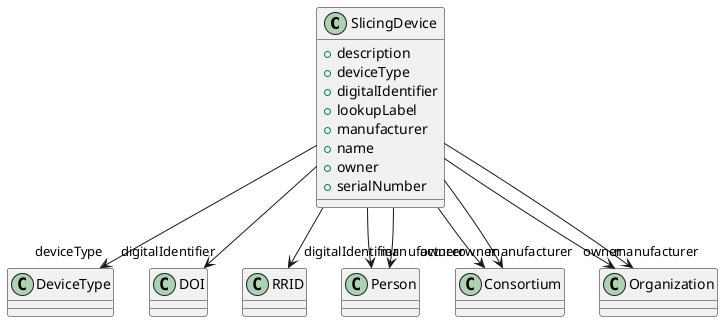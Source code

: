 @startuml
class SlicingDevice {
+description
+deviceType
+digitalIdentifier
+lookupLabel
+manufacturer
+name
+owner
+serialNumber

}
SlicingDevice -d-> "deviceType" DeviceType
SlicingDevice -d-> "digitalIdentifier" DOI
SlicingDevice -d-> "digitalIdentifier" RRID
SlicingDevice -d-> "manufacturer" Person
SlicingDevice -d-> "manufacturer" Consortium
SlicingDevice -d-> "manufacturer" Organization
SlicingDevice -d-> "owner" Person
SlicingDevice -d-> "owner" Consortium
SlicingDevice -d-> "owner" Organization

@enduml